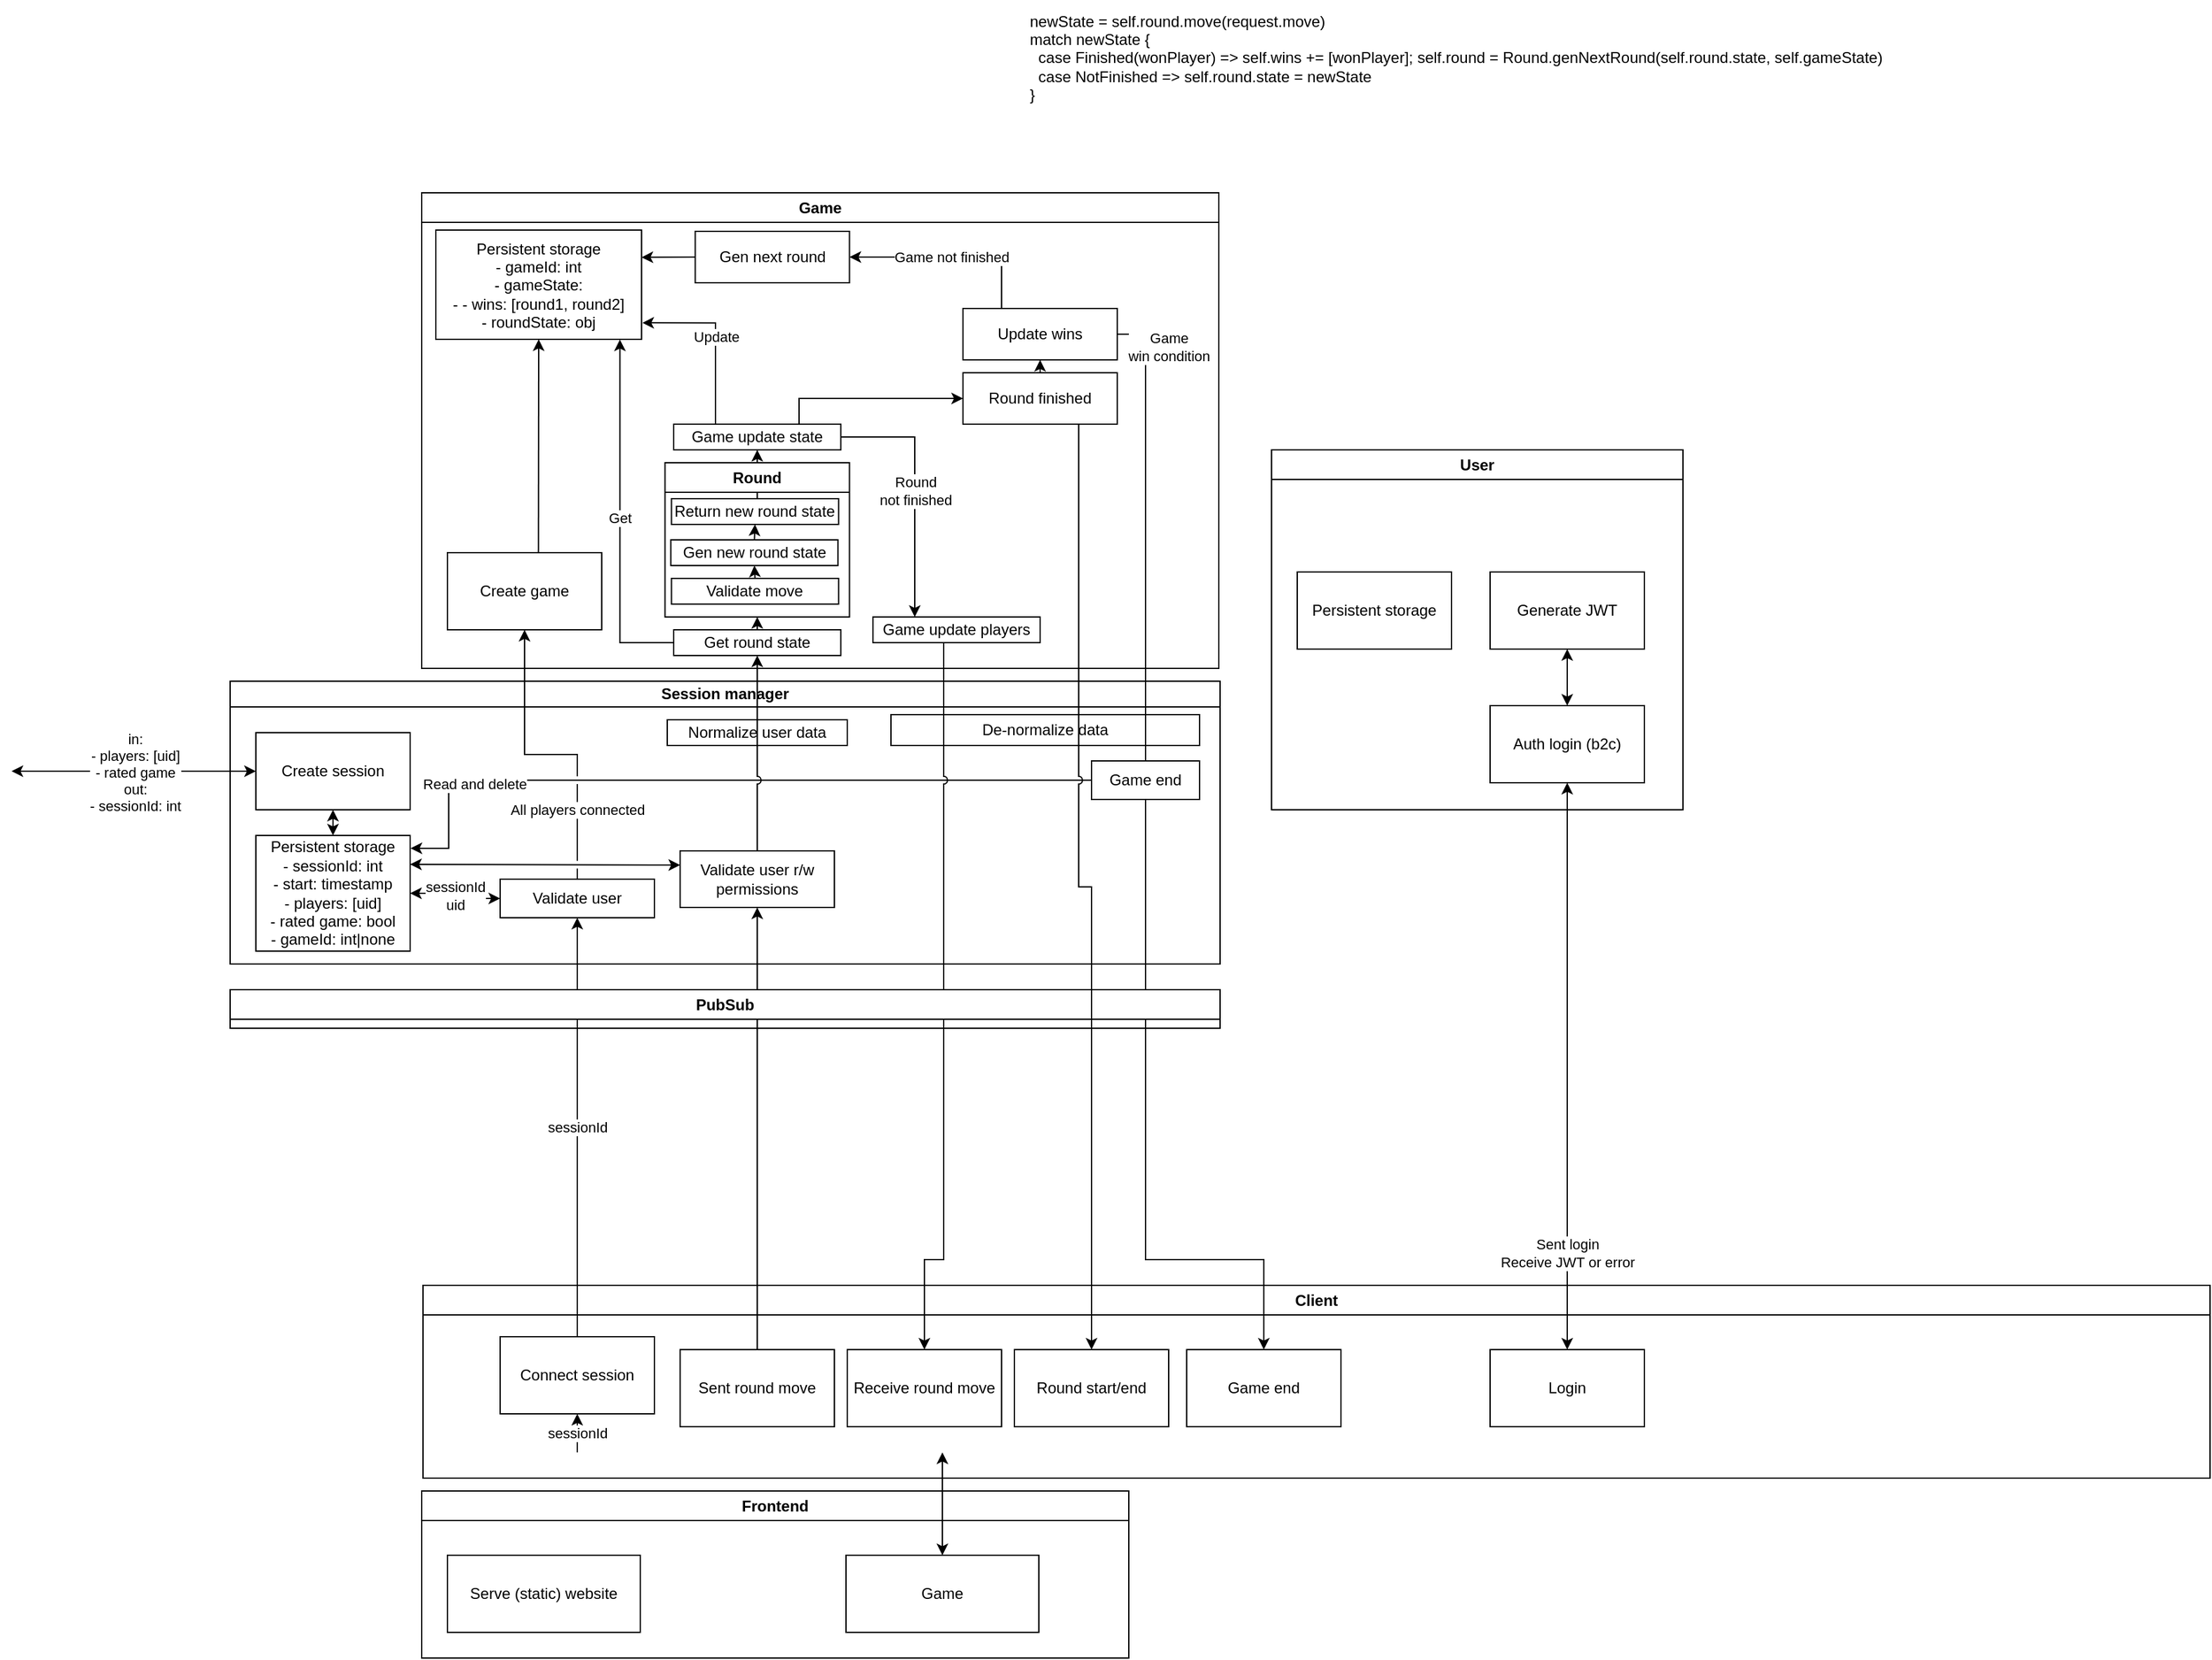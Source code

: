 <mxfile version="21.0.8" type="device" pages="2"><diagram name="Architecture" id="4njXU63H5k00A4zC2ajB"><mxGraphModel dx="2595" dy="1199" grid="1" gridSize="10" guides="1" tooltips="1" connect="1" arrows="1" fold="1" page="1" pageScale="1" pageWidth="827" pageHeight="1169" math="0" shadow="0"><root><mxCell id="0"/><mxCell id="1" parent="0"/><mxCell id="Li8-Jhk1Qn_xNT_o2mBD-4" value="Game" style="swimlane;whiteSpace=wrap;html=1;" parent="1" vertex="1"><mxGeometry x="189" y="490" width="620" height="370" as="geometry"/></mxCell><mxCell id="Li8-Jhk1Qn_xNT_o2mBD-60" value="Persistent&amp;nbsp;storage&lt;br&gt;- gameId: int&lt;br&gt;- gameState:&lt;br&gt;- - wins: [round1, round2]&lt;br&gt;- roundState: obj" style="rounded=0;whiteSpace=wrap;html=1;" parent="Li8-Jhk1Qn_xNT_o2mBD-4" vertex="1"><mxGeometry x="11" y="29" width="160" height="85" as="geometry"/></mxCell><mxCell id="Li8-Jhk1Qn_xNT_o2mBD-115" style="edgeStyle=orthogonalEdgeStyle;rounded=0;jumpStyle=arc;orthogonalLoop=1;jettySize=auto;html=1;exitX=0.59;exitY=0.007;exitDx=0;exitDy=0;entryX=0.5;entryY=1;entryDx=0;entryDy=0;startArrow=none;startFill=0;endArrow=classic;endFill=1;exitPerimeter=0;" parent="Li8-Jhk1Qn_xNT_o2mBD-4" source="Li8-Jhk1Qn_xNT_o2mBD-86" target="Li8-Jhk1Qn_xNT_o2mBD-60" edge="1"><mxGeometry relative="1" as="geometry"/></mxCell><mxCell id="Li8-Jhk1Qn_xNT_o2mBD-86" value="Create game" style="rounded=0;whiteSpace=wrap;html=1;" parent="Li8-Jhk1Qn_xNT_o2mBD-4" vertex="1"><mxGeometry x="20" y="280" width="120" height="60" as="geometry"/></mxCell><mxCell id="Li8-Jhk1Qn_xNT_o2mBD-136" style="edgeStyle=orthogonalEdgeStyle;rounded=0;jumpStyle=arc;orthogonalLoop=1;jettySize=auto;html=1;exitX=0.5;exitY=0;exitDx=0;exitDy=0;entryX=0.5;entryY=1;entryDx=0;entryDy=0;startArrow=none;startFill=0;endArrow=classic;endFill=1;" parent="Li8-Jhk1Qn_xNT_o2mBD-4" source="Li8-Jhk1Qn_xNT_o2mBD-133" target="Li8-Jhk1Qn_xNT_o2mBD-135" edge="1"><mxGeometry relative="1" as="geometry"/></mxCell><mxCell id="Li8-Jhk1Qn_xNT_o2mBD-138" value="Round &lt;br&gt;not finished" style="edgeStyle=orthogonalEdgeStyle;rounded=0;jumpStyle=arc;orthogonalLoop=1;jettySize=auto;html=1;exitX=1;exitY=0.5;exitDx=0;exitDy=0;entryX=0.25;entryY=0;entryDx=0;entryDy=0;startArrow=none;startFill=0;endArrow=classic;endFill=1;" parent="Li8-Jhk1Qn_xNT_o2mBD-4" source="Li8-Jhk1Qn_xNT_o2mBD-135" target="Li8-Jhk1Qn_xNT_o2mBD-137" edge="1"><mxGeometry relative="1" as="geometry"/></mxCell><mxCell id="Li8-Jhk1Qn_xNT_o2mBD-150" value="Update" style="edgeStyle=orthogonalEdgeStyle;rounded=0;jumpStyle=arc;orthogonalLoop=1;jettySize=auto;html=1;exitX=0.25;exitY=0;exitDx=0;exitDy=0;entryX=1.004;entryY=0.849;entryDx=0;entryDy=0;entryPerimeter=0;startArrow=none;startFill=0;endArrow=classic;endFill=1;" parent="Li8-Jhk1Qn_xNT_o2mBD-4" source="Li8-Jhk1Qn_xNT_o2mBD-135" target="Li8-Jhk1Qn_xNT_o2mBD-60" edge="1"><mxGeometry relative="1" as="geometry"/></mxCell><mxCell id="Li8-Jhk1Qn_xNT_o2mBD-154" style="edgeStyle=orthogonalEdgeStyle;rounded=0;jumpStyle=arc;orthogonalLoop=1;jettySize=auto;html=1;exitX=0.75;exitY=0;exitDx=0;exitDy=0;startArrow=none;startFill=0;endArrow=classic;endFill=1;" parent="Li8-Jhk1Qn_xNT_o2mBD-4" source="Li8-Jhk1Qn_xNT_o2mBD-135" target="Li8-Jhk1Qn_xNT_o2mBD-153" edge="1"><mxGeometry relative="1" as="geometry"/></mxCell><mxCell id="Li8-Jhk1Qn_xNT_o2mBD-135" value="Game update state" style="rounded=0;whiteSpace=wrap;html=1;" parent="Li8-Jhk1Qn_xNT_o2mBD-4" vertex="1"><mxGeometry x="196" y="180" width="130" height="20" as="geometry"/></mxCell><mxCell id="Li8-Jhk1Qn_xNT_o2mBD-137" value="Game update players" style="rounded=0;whiteSpace=wrap;html=1;" parent="Li8-Jhk1Qn_xNT_o2mBD-4" vertex="1"><mxGeometry x="351" y="330" width="130" height="20" as="geometry"/></mxCell><mxCell id="Li8-Jhk1Qn_xNT_o2mBD-139" value="Round" style="swimlane;whiteSpace=wrap;html=1;" parent="Li8-Jhk1Qn_xNT_o2mBD-4" vertex="1"><mxGeometry x="189.25" y="210" width="143.5" height="120" as="geometry"/></mxCell><mxCell id="Li8-Jhk1Qn_xNT_o2mBD-133" value="Return new round state" style="rounded=0;whiteSpace=wrap;html=1;" parent="Li8-Jhk1Qn_xNT_o2mBD-139" vertex="1"><mxGeometry x="5" y="28" width="130" height="20" as="geometry"/></mxCell><mxCell id="Li8-Jhk1Qn_xNT_o2mBD-148" style="edgeStyle=orthogonalEdgeStyle;rounded=0;jumpStyle=arc;orthogonalLoop=1;jettySize=auto;html=1;exitX=0.5;exitY=0;exitDx=0;exitDy=0;entryX=0.5;entryY=1;entryDx=0;entryDy=0;startArrow=none;startFill=0;endArrow=classic;endFill=1;" parent="Li8-Jhk1Qn_xNT_o2mBD-139" source="Li8-Jhk1Qn_xNT_o2mBD-131" target="Li8-Jhk1Qn_xNT_o2mBD-146" edge="1"><mxGeometry relative="1" as="geometry"/></mxCell><mxCell id="Li8-Jhk1Qn_xNT_o2mBD-131" value="Validate move" style="rounded=0;whiteSpace=wrap;html=1;" parent="Li8-Jhk1Qn_xNT_o2mBD-139" vertex="1"><mxGeometry x="5" y="90" width="130" height="20" as="geometry"/></mxCell><mxCell id="Li8-Jhk1Qn_xNT_o2mBD-149" style="edgeStyle=orthogonalEdgeStyle;rounded=0;jumpStyle=arc;orthogonalLoop=1;jettySize=auto;html=1;exitX=0.5;exitY=0;exitDx=0;exitDy=0;entryX=0.5;entryY=1;entryDx=0;entryDy=0;startArrow=none;startFill=0;endArrow=classic;endFill=1;" parent="Li8-Jhk1Qn_xNT_o2mBD-139" source="Li8-Jhk1Qn_xNT_o2mBD-146" target="Li8-Jhk1Qn_xNT_o2mBD-133" edge="1"><mxGeometry relative="1" as="geometry"/></mxCell><mxCell id="Li8-Jhk1Qn_xNT_o2mBD-146" value="Gen new round state" style="rounded=0;whiteSpace=wrap;html=1;" parent="Li8-Jhk1Qn_xNT_o2mBD-139" vertex="1"><mxGeometry x="4.5" y="60" width="130" height="20" as="geometry"/></mxCell><mxCell id="Li8-Jhk1Qn_xNT_o2mBD-145" style="edgeStyle=orthogonalEdgeStyle;rounded=0;jumpStyle=arc;orthogonalLoop=1;jettySize=auto;html=1;exitX=0.5;exitY=0;exitDx=0;exitDy=0;entryX=0.5;entryY=1;entryDx=0;entryDy=0;startArrow=none;startFill=0;endArrow=classic;endFill=1;" parent="Li8-Jhk1Qn_xNT_o2mBD-4" source="Li8-Jhk1Qn_xNT_o2mBD-140" target="Li8-Jhk1Qn_xNT_o2mBD-139" edge="1"><mxGeometry relative="1" as="geometry"/></mxCell><mxCell id="Li8-Jhk1Qn_xNT_o2mBD-151" value="Get" style="edgeStyle=orthogonalEdgeStyle;rounded=0;jumpStyle=arc;orthogonalLoop=1;jettySize=auto;html=1;exitX=0;exitY=0.5;exitDx=0;exitDy=0;entryX=0.895;entryY=1.002;entryDx=0;entryDy=0;entryPerimeter=0;startArrow=none;startFill=0;endArrow=classic;endFill=1;" parent="Li8-Jhk1Qn_xNT_o2mBD-4" source="Li8-Jhk1Qn_xNT_o2mBD-140" target="Li8-Jhk1Qn_xNT_o2mBD-60" edge="1"><mxGeometry relative="1" as="geometry"/></mxCell><mxCell id="Li8-Jhk1Qn_xNT_o2mBD-140" value="Get round state" style="rounded=0;whiteSpace=wrap;html=1;" parent="Li8-Jhk1Qn_xNT_o2mBD-4" vertex="1"><mxGeometry x="196" y="340" width="130" height="20" as="geometry"/></mxCell><mxCell id="Li8-Jhk1Qn_xNT_o2mBD-156" style="edgeStyle=orthogonalEdgeStyle;rounded=0;jumpStyle=arc;orthogonalLoop=1;jettySize=auto;html=1;exitX=0.5;exitY=0;exitDx=0;exitDy=0;startArrow=none;startFill=0;endArrow=classic;endFill=1;" parent="Li8-Jhk1Qn_xNT_o2mBD-4" source="Li8-Jhk1Qn_xNT_o2mBD-153" target="Li8-Jhk1Qn_xNT_o2mBD-155" edge="1"><mxGeometry relative="1" as="geometry"/></mxCell><mxCell id="Li8-Jhk1Qn_xNT_o2mBD-153" value="Round finished" style="rounded=0;whiteSpace=wrap;html=1;" parent="Li8-Jhk1Qn_xNT_o2mBD-4" vertex="1"><mxGeometry x="421" y="140" width="120" height="40" as="geometry"/></mxCell><mxCell id="Li8-Jhk1Qn_xNT_o2mBD-157" style="edgeStyle=orthogonalEdgeStyle;rounded=0;jumpStyle=arc;orthogonalLoop=1;jettySize=auto;html=1;exitX=0;exitY=0.5;exitDx=0;exitDy=0;entryX=1;entryY=0.25;entryDx=0;entryDy=0;startArrow=none;startFill=0;endArrow=classic;endFill=1;" parent="Li8-Jhk1Qn_xNT_o2mBD-4" source="Li8-Jhk1Qn_xNT_o2mBD-160" target="Li8-Jhk1Qn_xNT_o2mBD-60" edge="1"><mxGeometry relative="1" as="geometry"/></mxCell><mxCell id="Li8-Jhk1Qn_xNT_o2mBD-161" value="Game not finished" style="edgeStyle=orthogonalEdgeStyle;rounded=0;jumpStyle=arc;orthogonalLoop=1;jettySize=auto;html=1;exitX=0.25;exitY=0;exitDx=0;exitDy=0;entryX=1;entryY=0.5;entryDx=0;entryDy=0;startArrow=none;startFill=0;endArrow=classic;endFill=1;" parent="Li8-Jhk1Qn_xNT_o2mBD-4" source="Li8-Jhk1Qn_xNT_o2mBD-155" target="Li8-Jhk1Qn_xNT_o2mBD-160" edge="1"><mxGeometry relative="1" as="geometry"/></mxCell><mxCell id="Li8-Jhk1Qn_xNT_o2mBD-155" value="Update wins" style="rounded=0;whiteSpace=wrap;html=1;" parent="Li8-Jhk1Qn_xNT_o2mBD-4" vertex="1"><mxGeometry x="421" y="90" width="120" height="40" as="geometry"/></mxCell><mxCell id="Li8-Jhk1Qn_xNT_o2mBD-160" value="Gen next round" style="rounded=0;whiteSpace=wrap;html=1;" parent="Li8-Jhk1Qn_xNT_o2mBD-4" vertex="1"><mxGeometry x="212.75" y="30" width="120" height="40" as="geometry"/></mxCell><mxCell id="Li8-Jhk1Qn_xNT_o2mBD-20" value="Client" style="swimlane;whiteSpace=wrap;html=1;" parent="1" vertex="1"><mxGeometry x="190" y="1340" width="1390" height="150" as="geometry"/></mxCell><mxCell id="Li8-Jhk1Qn_xNT_o2mBD-10" value="Connect session" style="rounded=0;whiteSpace=wrap;html=1;" parent="Li8-Jhk1Qn_xNT_o2mBD-20" vertex="1"><mxGeometry x="60" y="40" width="120" height="60" as="geometry"/></mxCell><mxCell id="Li8-Jhk1Qn_xNT_o2mBD-12" value="Sent round move" style="rounded=0;whiteSpace=wrap;html=1;" parent="Li8-Jhk1Qn_xNT_o2mBD-20" vertex="1"><mxGeometry x="200" y="50" width="120" height="60" as="geometry"/></mxCell><mxCell id="Li8-Jhk1Qn_xNT_o2mBD-16" value="Round start/end" style="rounded=0;whiteSpace=wrap;html=1;" parent="Li8-Jhk1Qn_xNT_o2mBD-20" vertex="1"><mxGeometry x="460" y="50" width="120" height="60" as="geometry"/></mxCell><mxCell id="Li8-Jhk1Qn_xNT_o2mBD-17" value="Game end" style="rounded=0;whiteSpace=wrap;html=1;" parent="Li8-Jhk1Qn_xNT_o2mBD-20" vertex="1"><mxGeometry x="594" y="50" width="120" height="60" as="geometry"/></mxCell><mxCell id="Li8-Jhk1Qn_xNT_o2mBD-44" value="Login" style="rounded=0;whiteSpace=wrap;html=1;" parent="Li8-Jhk1Qn_xNT_o2mBD-20" vertex="1"><mxGeometry x="830" y="50" width="120" height="60" as="geometry"/></mxCell><mxCell id="Li8-Jhk1Qn_xNT_o2mBD-96" value="sessionId" style="edgeStyle=orthogonalEdgeStyle;rounded=0;jumpStyle=gap;orthogonalLoop=1;jettySize=auto;html=1;exitX=0.5;exitY=0;exitDx=0;exitDy=0;entryX=0.5;entryY=1;entryDx=0;entryDy=0;startArrow=none;startFill=0;endArrow=classic;endFill=1;" parent="Li8-Jhk1Qn_xNT_o2mBD-20" target="Li8-Jhk1Qn_xNT_o2mBD-10" edge="1"><mxGeometry relative="1" as="geometry"><mxPoint x="120" y="130" as="sourcePoint"/></mxGeometry></mxCell><mxCell id="Li8-Jhk1Qn_xNT_o2mBD-111" value="Receive round move" style="rounded=0;whiteSpace=wrap;html=1;" parent="Li8-Jhk1Qn_xNT_o2mBD-20" vertex="1"><mxGeometry x="330" y="50" width="120" height="60" as="geometry"/></mxCell><mxCell id="Li8-Jhk1Qn_xNT_o2mBD-42" value="User" style="swimlane;whiteSpace=wrap;html=1;" parent="1" vertex="1"><mxGeometry x="850" y="690" width="320" height="280" as="geometry"/></mxCell><mxCell id="Li8-Jhk1Qn_xNT_o2mBD-43" value="Generate JWT" style="rounded=0;whiteSpace=wrap;html=1;" parent="Li8-Jhk1Qn_xNT_o2mBD-42" vertex="1"><mxGeometry x="170" y="95" width="120" height="60" as="geometry"/></mxCell><mxCell id="Li8-Jhk1Qn_xNT_o2mBD-47" style="edgeStyle=orthogonalEdgeStyle;rounded=0;jumpStyle=arc;orthogonalLoop=1;jettySize=auto;html=1;exitX=0.5;exitY=0;exitDx=0;exitDy=0;startArrow=classic;startFill=1;endArrow=classic;endFill=1;" parent="Li8-Jhk1Qn_xNT_o2mBD-42" source="Li8-Jhk1Qn_xNT_o2mBD-46" target="Li8-Jhk1Qn_xNT_o2mBD-43" edge="1"><mxGeometry relative="1" as="geometry"/></mxCell><mxCell id="Li8-Jhk1Qn_xNT_o2mBD-46" value="Auth login (b2c)" style="rounded=0;whiteSpace=wrap;html=1;" parent="Li8-Jhk1Qn_xNT_o2mBD-42" vertex="1"><mxGeometry x="170" y="199" width="120" height="60" as="geometry"/></mxCell><mxCell id="Li8-Jhk1Qn_xNT_o2mBD-48" value="Persistent storage" style="rounded=0;whiteSpace=wrap;html=1;" parent="Li8-Jhk1Qn_xNT_o2mBD-42" vertex="1"><mxGeometry x="20" y="95" width="120" height="60" as="geometry"/></mxCell><mxCell id="Li8-Jhk1Qn_xNT_o2mBD-45" value="Sent login&lt;br&gt;Receive JWT or error" style="edgeStyle=orthogonalEdgeStyle;rounded=0;jumpStyle=arc;orthogonalLoop=1;jettySize=auto;html=1;startArrow=classic;startFill=1;endArrow=classic;endFill=1;" parent="1" source="Li8-Jhk1Qn_xNT_o2mBD-44" target="Li8-Jhk1Qn_xNT_o2mBD-46" edge="1"><mxGeometry x="-0.653" relative="1" as="geometry"><mxPoint x="1450" y="830" as="targetPoint"/><mxPoint y="1" as="offset"/></mxGeometry></mxCell><mxCell id="Li8-Jhk1Qn_xNT_o2mBD-56" value="Frontend" style="swimlane;whiteSpace=wrap;html=1;" parent="1" vertex="1"><mxGeometry x="189" y="1500" width="550" height="130" as="geometry"/></mxCell><mxCell id="Li8-Jhk1Qn_xNT_o2mBD-57" value="Serve (static) website" style="rounded=0;whiteSpace=wrap;html=1;" parent="Li8-Jhk1Qn_xNT_o2mBD-56" vertex="1"><mxGeometry x="20" y="50" width="150" height="60" as="geometry"/></mxCell><mxCell id="Li8-Jhk1Qn_xNT_o2mBD-59" style="edgeStyle=orthogonalEdgeStyle;rounded=0;jumpStyle=arc;orthogonalLoop=1;jettySize=auto;html=1;exitX=0.5;exitY=0;exitDx=0;exitDy=0;startArrow=classic;startFill=1;endArrow=classic;endFill=1;" parent="Li8-Jhk1Qn_xNT_o2mBD-56" source="Li8-Jhk1Qn_xNT_o2mBD-58" edge="1"><mxGeometry relative="1" as="geometry"><mxPoint x="405" y="-30" as="targetPoint"/></mxGeometry></mxCell><mxCell id="Li8-Jhk1Qn_xNT_o2mBD-58" value="Game" style="rounded=0;whiteSpace=wrap;html=1;" parent="Li8-Jhk1Qn_xNT_o2mBD-56" vertex="1"><mxGeometry x="330" y="50" width="150" height="60" as="geometry"/></mxCell><mxCell id="Li8-Jhk1Qn_xNT_o2mBD-70" value="in:&lt;br&gt;- players: [uid]&lt;br&gt;- rated game&lt;br&gt;out: &lt;br&gt;- sessionId: int" style="edgeStyle=orthogonalEdgeStyle;rounded=0;jumpStyle=gap;orthogonalLoop=1;jettySize=auto;html=1;exitX=1;exitY=0.5;exitDx=0;exitDy=0;startArrow=classic;startFill=1;endArrow=classic;endFill=1;" parent="1" target="Li8-Jhk1Qn_xNT_o2mBD-90" edge="1"><mxGeometry relative="1" as="geometry"><mxPoint x="-10" y="990" as="targetPoint"/><mxPoint x="-130" y="940" as="sourcePoint"/></mxGeometry></mxCell><mxCell id="Li8-Jhk1Qn_xNT_o2mBD-80" value="Session manager" style="swimlane;whiteSpace=wrap;html=1;startSize=20;" parent="1" vertex="1"><mxGeometry x="40" y="870" width="770" height="220" as="geometry"/></mxCell><mxCell id="Li8-Jhk1Qn_xNT_o2mBD-38" value="Persistent&amp;nbsp;storage&lt;br&gt;- sessionId: int&lt;br&gt;- start: timestamp&lt;br&gt;- players: [uid]&lt;br&gt;- rated game: bool&lt;br&gt;- gameId: int|none" style="rounded=0;whiteSpace=wrap;html=1;" parent="Li8-Jhk1Qn_xNT_o2mBD-80" vertex="1"><mxGeometry x="20" y="120" width="120" height="90" as="geometry"/></mxCell><mxCell id="Li8-Jhk1Qn_xNT_o2mBD-91" style="edgeStyle=orthogonalEdgeStyle;rounded=0;jumpStyle=gap;orthogonalLoop=1;jettySize=auto;html=1;exitX=0.5;exitY=1;exitDx=0;exitDy=0;entryX=0.5;entryY=0;entryDx=0;entryDy=0;startArrow=classic;startFill=1;endArrow=classic;endFill=1;" parent="Li8-Jhk1Qn_xNT_o2mBD-80" source="Li8-Jhk1Qn_xNT_o2mBD-90" target="Li8-Jhk1Qn_xNT_o2mBD-38" edge="1"><mxGeometry relative="1" as="geometry"/></mxCell><mxCell id="Li8-Jhk1Qn_xNT_o2mBD-90" value="Create session" style="rounded=0;whiteSpace=wrap;html=1;" parent="Li8-Jhk1Qn_xNT_o2mBD-80" vertex="1"><mxGeometry x="20" y="40" width="120" height="60" as="geometry"/></mxCell><mxCell id="Li8-Jhk1Qn_xNT_o2mBD-105" value="Validate user" style="rounded=0;whiteSpace=wrap;html=1;" parent="Li8-Jhk1Qn_xNT_o2mBD-80" vertex="1"><mxGeometry x="210" y="154" width="120" height="30" as="geometry"/></mxCell><mxCell id="Li8-Jhk1Qn_xNT_o2mBD-39" value="sessionId&lt;br&gt;uid" style="edgeStyle=orthogonalEdgeStyle;rounded=0;jumpStyle=arc;orthogonalLoop=1;jettySize=auto;html=1;startArrow=classic;startFill=1;endArrow=classic;endFill=1;exitX=0;exitY=0.5;exitDx=0;exitDy=0;" parent="Li8-Jhk1Qn_xNT_o2mBD-80" source="Li8-Jhk1Qn_xNT_o2mBD-105" target="Li8-Jhk1Qn_xNT_o2mBD-38" edge="1"><mxGeometry relative="1" as="geometry"><mxPoint x="150" y="230" as="sourcePoint"/></mxGeometry></mxCell><mxCell id="Li8-Jhk1Qn_xNT_o2mBD-118" style="edgeStyle=orthogonalEdgeStyle;rounded=0;jumpStyle=arc;orthogonalLoop=1;jettySize=auto;html=1;exitX=0;exitY=0.25;exitDx=0;exitDy=0;entryX=1;entryY=0.25;entryDx=0;entryDy=0;startArrow=classic;startFill=1;endArrow=classic;endFill=1;" parent="Li8-Jhk1Qn_xNT_o2mBD-80" source="Li8-Jhk1Qn_xNT_o2mBD-107" target="Li8-Jhk1Qn_xNT_o2mBD-38" edge="1"><mxGeometry relative="1" as="geometry"/></mxCell><mxCell id="Li8-Jhk1Qn_xNT_o2mBD-107" value="Validate user r/w permissions" style="rounded=0;whiteSpace=wrap;html=1;" parent="Li8-Jhk1Qn_xNT_o2mBD-80" vertex="1"><mxGeometry x="350" y="132" width="120" height="44" as="geometry"/></mxCell><mxCell id="Li8-Jhk1Qn_xNT_o2mBD-162" value="Read and delete" style="edgeStyle=orthogonalEdgeStyle;rounded=0;jumpStyle=arc;orthogonalLoop=1;jettySize=auto;html=1;exitX=0;exitY=0.5;exitDx=0;exitDy=0;entryX=1.003;entryY=0.111;entryDx=0;entryDy=0;entryPerimeter=0;startArrow=none;startFill=0;endArrow=classic;endFill=1;" parent="Li8-Jhk1Qn_xNT_o2mBD-80" source="Li8-Jhk1Qn_xNT_o2mBD-93" target="Li8-Jhk1Qn_xNT_o2mBD-38" edge="1"><mxGeometry x="0.648" y="3" relative="1" as="geometry"><Array as="points"><mxPoint x="170" y="77"/><mxPoint x="170" y="130"/></Array><mxPoint as="offset"/></mxGeometry></mxCell><mxCell id="Li8-Jhk1Qn_xNT_o2mBD-93" value="Game end" style="rounded=0;whiteSpace=wrap;html=1;" parent="Li8-Jhk1Qn_xNT_o2mBD-80" vertex="1"><mxGeometry x="670" y="62" width="84" height="30" as="geometry"/></mxCell><mxCell id="Li8-Jhk1Qn_xNT_o2mBD-112" value="De-normalize data" style="rounded=0;whiteSpace=wrap;html=1;" parent="Li8-Jhk1Qn_xNT_o2mBD-80" vertex="1"><mxGeometry x="514" y="26" width="240" height="24" as="geometry"/></mxCell><mxCell id="Li8-Jhk1Qn_xNT_o2mBD-100" value="Normalize user data" style="rounded=0;whiteSpace=wrap;html=1;" parent="Li8-Jhk1Qn_xNT_o2mBD-80" vertex="1"><mxGeometry x="340" y="30" width="140" height="20" as="geometry"/></mxCell><mxCell id="Li8-Jhk1Qn_xNT_o2mBD-89" value="" style="edgeStyle=orthogonalEdgeStyle;rounded=0;jumpStyle=gap;orthogonalLoop=1;jettySize=auto;html=1;exitX=0.5;exitY=1;exitDx=0;exitDy=0;entryX=0.5;entryY=0;entryDx=0;entryDy=0;startArrow=none;startFill=0;endArrow=classic;endFill=1;" parent="1" source="Li8-Jhk1Qn_xNT_o2mBD-93" target="Li8-Jhk1Qn_xNT_o2mBD-17" edge="1"><mxGeometry x="-0.786" y="5" relative="1" as="geometry"><Array as="points"><mxPoint x="752" y="1320"/><mxPoint x="844" y="1320"/></Array><mxPoint as="offset"/></mxGeometry></mxCell><mxCell id="Li8-Jhk1Qn_xNT_o2mBD-94" value="Game&lt;br&gt;win condition" style="edgeStyle=orthogonalEdgeStyle;rounded=0;jumpStyle=gap;orthogonalLoop=1;jettySize=auto;html=1;entryX=0.5;entryY=0;entryDx=0;entryDy=0;startArrow=none;startFill=0;endArrow=none;endFill=1;exitX=1;exitY=0.5;exitDx=0;exitDy=0;" parent="1" source="Li8-Jhk1Qn_xNT_o2mBD-155" target="Li8-Jhk1Qn_xNT_o2mBD-93" edge="1"><mxGeometry x="-0.819" y="18" relative="1" as="geometry"><mxPoint x="760" y="680" as="sourcePoint"/><mxPoint x="725" y="1230" as="targetPoint"/><mxPoint as="offset"/></mxGeometry></mxCell><mxCell id="Li8-Jhk1Qn_xNT_o2mBD-97" value="sessionId" style="edgeStyle=orthogonalEdgeStyle;rounded=0;jumpStyle=gap;orthogonalLoop=1;jettySize=auto;html=1;exitX=0.5;exitY=0;exitDx=0;exitDy=0;startArrow=none;startFill=0;endArrow=classic;endFill=1;entryX=0.5;entryY=1;entryDx=0;entryDy=0;" parent="1" source="Li8-Jhk1Qn_xNT_o2mBD-10" target="Li8-Jhk1Qn_xNT_o2mBD-105" edge="1"><mxGeometry relative="1" as="geometry"><mxPoint x="310" y="1210" as="targetPoint"/><Array as="points"/></mxGeometry></mxCell><mxCell id="Li8-Jhk1Qn_xNT_o2mBD-110" style="edgeStyle=orthogonalEdgeStyle;rounded=0;jumpStyle=arc;orthogonalLoop=1;jettySize=auto;html=1;exitX=0.5;exitY=0;exitDx=0;exitDy=0;entryX=0.5;entryY=1;entryDx=0;entryDy=0;startArrow=none;startFill=0;endArrow=classic;endFill=1;" parent="1" source="Li8-Jhk1Qn_xNT_o2mBD-12" target="Li8-Jhk1Qn_xNT_o2mBD-107" edge="1"><mxGeometry relative="1" as="geometry"/></mxCell><mxCell id="Li8-Jhk1Qn_xNT_o2mBD-113" style="edgeStyle=orthogonalEdgeStyle;rounded=0;jumpStyle=arc;orthogonalLoop=1;jettySize=auto;html=1;entryX=0.5;entryY=0;entryDx=0;entryDy=0;startArrow=none;startFill=0;endArrow=classic;endFill=1;" parent="1" source="Li8-Jhk1Qn_xNT_o2mBD-137" target="Li8-Jhk1Qn_xNT_o2mBD-111" edge="1"><mxGeometry relative="1" as="geometry"><Array as="points"><mxPoint x="595" y="1320"/><mxPoint x="580" y="1320"/></Array></mxGeometry></mxCell><mxCell id="Li8-Jhk1Qn_xNT_o2mBD-104" value="PubSub" style="swimlane;whiteSpace=wrap;html=1;" parent="1" vertex="1" collapsed="1"><mxGeometry x="40" y="1110" width="770" height="30" as="geometry"><mxRectangle x="40" y="1110" width="770" height="120" as="alternateBounds"/></mxGeometry></mxCell><mxCell id="Li8-Jhk1Qn_xNT_o2mBD-121" value="&lt;span style=&quot;color: rgb(0, 0, 0); font-family: Helvetica; font-size: 11px; font-style: normal; font-variant-ligatures: normal; font-variant-caps: normal; font-weight: 400; letter-spacing: normal; orphans: 2; text-align: center; text-indent: 0px; text-transform: none; widows: 2; word-spacing: 0px; -webkit-text-stroke-width: 0px; background-color: rgb(255, 255, 255); text-decoration-thickness: initial; text-decoration-style: initial; text-decoration-color: initial; float: none; display: inline !important;&quot;&gt;All players connected&lt;/span&gt;" style="edgeStyle=orthogonalEdgeStyle;rounded=0;jumpStyle=gap;orthogonalLoop=1;jettySize=auto;html=1;startArrow=none;startFill=0;endArrow=classic;endFill=1;exitX=0.5;exitY=0;exitDx=0;exitDy=0;entryX=0.5;entryY=1;entryDx=0;entryDy=0;" parent="1" source="Li8-Jhk1Qn_xNT_o2mBD-105" target="Li8-Jhk1Qn_xNT_o2mBD-86" edge="1"><mxGeometry x="-0.538" relative="1" as="geometry"><mxPoint x="310" y="1024" as="sourcePoint"/><mxPoint x="310" y="970" as="targetPoint"/><mxPoint as="offset"/></mxGeometry></mxCell><mxCell id="Li8-Jhk1Qn_xNT_o2mBD-143" style="edgeStyle=orthogonalEdgeStyle;rounded=0;jumpStyle=arc;orthogonalLoop=1;jettySize=auto;html=1;exitX=0.5;exitY=0;exitDx=0;exitDy=0;entryX=0.5;entryY=1;entryDx=0;entryDy=0;startArrow=none;startFill=0;endArrow=classic;endFill=1;" parent="1" source="Li8-Jhk1Qn_xNT_o2mBD-107" target="Li8-Jhk1Qn_xNT_o2mBD-140" edge="1"><mxGeometry relative="1" as="geometry"/></mxCell><mxCell id="Li8-Jhk1Qn_xNT_o2mBD-158" style="edgeStyle=orthogonalEdgeStyle;rounded=0;jumpStyle=arc;orthogonalLoop=1;jettySize=auto;html=1;exitX=0.75;exitY=1;exitDx=0;exitDy=0;entryX=0.5;entryY=0;entryDx=0;entryDy=0;startArrow=none;startFill=0;endArrow=classic;endFill=1;" parent="1" source="Li8-Jhk1Qn_xNT_o2mBD-153" target="Li8-Jhk1Qn_xNT_o2mBD-16" edge="1"><mxGeometry relative="1" as="geometry"><Array as="points"><mxPoint x="700" y="1030"/><mxPoint x="710" y="1030"/></Array></mxGeometry></mxCell><mxCell id="Li8-Jhk1Qn_xNT_o2mBD-159" value="&lt;div&gt;newState = self.round.move(request.move)&lt;/div&gt;&lt;div&gt;match newState {&lt;/div&gt;&lt;div&gt;&amp;nbsp; case Finished(wonPlayer) =&amp;gt; self.wins += [wonPlayer]; self.round = Round.genNextRound(self.round.state, self.gameState)&lt;br&gt;&amp;nbsp; case NotFinished =&amp;gt; self.round.state = newState&lt;/div&gt;&lt;div&gt;}&lt;/div&gt;" style="text;html=1;align=left;verticalAlign=middle;resizable=0;points=[];autosize=1;strokeColor=none;fillColor=none;" parent="1" vertex="1"><mxGeometry x="660" y="340" width="690" height="90" as="geometry"/></mxCell></root></mxGraphModel></diagram><diagram name="High over architecture" id="qRtUb0yCF8G_EVDfVUt_"><mxGraphModel dx="2899" dy="1158" grid="1" gridSize="10" guides="1" tooltips="1" connect="1" arrows="1" fold="1" page="1" pageScale="1" pageWidth="827" pageHeight="1169" math="0" shadow="0"><root><mxCell id="kZW1RSltGUZ0QM8nrcDc-0"/><mxCell id="kZW1RSltGUZ0QM8nrcDc-1" parent="kZW1RSltGUZ0QM8nrcDc-0"/><mxCell id="t4s3xEfZJS4reVMvMLH5-0" value="Game" style="rounded=0;whiteSpace=wrap;html=1;" vertex="1" parent="kZW1RSltGUZ0QM8nrcDc-1"><mxGeometry x="-558" y="170" width="135" height="100" as="geometry"/></mxCell><mxCell id="t4s3xEfZJS4reVMvMLH5-1" value="Round" style="rounded=0;whiteSpace=wrap;html=1;" vertex="1" parent="kZW1RSltGUZ0QM8nrcDc-1"><mxGeometry x="-558" y="230" width="100" height="40" as="geometry"/></mxCell><mxCell id="dFEpD8zKwHcM-HFzzjkR-4" value="" style="edgeStyle=orthogonalEdgeStyle;rounded=0;orthogonalLoop=1;jettySize=auto;html=1;startArrow=classic;startFill=1;" edge="1" parent="kZW1RSltGUZ0QM8nrcDc-1" source="t4s3xEfZJS4reVMvMLH5-2" target="t4s3xEfZJS4reVMvMLH5-4"><mxGeometry relative="1" as="geometry"/></mxCell><mxCell id="BZFUc4egZlU9iDn-Ky8m-1" value="" style="edgeStyle=orthogonalEdgeStyle;rounded=0;orthogonalLoop=1;jettySize=auto;html=1;startArrow=classic;startFill=1;" edge="1" parent="kZW1RSltGUZ0QM8nrcDc-1" source="t4s3xEfZJS4reVMvMLH5-2" target="t4s3xEfZJS4reVMvMLH5-0"><mxGeometry relative="1" as="geometry"/></mxCell><mxCell id="t4s3xEfZJS4reVMvMLH5-2" value="Session manager" style="rounded=0;whiteSpace=wrap;html=1;" vertex="1" parent="kZW1RSltGUZ0QM8nrcDc-1"><mxGeometry x="-550" y="300" width="120" height="60" as="geometry"/></mxCell><mxCell id="dFEpD8zKwHcM-HFzzjkR-0" style="edgeStyle=orthogonalEdgeStyle;rounded=0;orthogonalLoop=1;jettySize=auto;html=1;exitX=0.5;exitY=1;exitDx=0;exitDy=0;entryX=0;entryY=0.5;entryDx=0;entryDy=0;startArrow=classic;startFill=1;" edge="1" parent="kZW1RSltGUZ0QM8nrcDc-1" source="t4s3xEfZJS4reVMvMLH5-3" target="t4s3xEfZJS4reVMvMLH5-7"><mxGeometry relative="1" as="geometry"/></mxCell><mxCell id="ioMOCXROF-78Vf1m64wD-0" value="" style="edgeStyle=orthogonalEdgeStyle;rounded=0;orthogonalLoop=1;jettySize=auto;html=1;startArrow=classic;startFill=1;" edge="1" parent="kZW1RSltGUZ0QM8nrcDc-1" source="t4s3xEfZJS4reVMvMLH5-3" target="t4s3xEfZJS4reVMvMLH5-2"><mxGeometry relative="1" as="geometry"/></mxCell><mxCell id="t4s3xEfZJS4reVMvMLH5-3" value="Match making" style="rounded=0;whiteSpace=wrap;html=1;" vertex="1" parent="kZW1RSltGUZ0QM8nrcDc-1"><mxGeometry x="-700" y="300" width="120" height="60" as="geometry"/></mxCell><mxCell id="BZFUc4egZlU9iDn-Ky8m-0" value="" style="edgeStyle=orthogonalEdgeStyle;rounded=0;orthogonalLoop=1;jettySize=auto;html=1;startArrow=classic;startFill=1;" edge="1" parent="kZW1RSltGUZ0QM8nrcDc-1" source="t4s3xEfZJS4reVMvMLH5-4" target="t4s3xEfZJS4reVMvMLH5-5"><mxGeometry relative="1" as="geometry"/></mxCell><mxCell id="t4s3xEfZJS4reVMvMLH5-4" value="Game history" style="rounded=0;whiteSpace=wrap;html=1;" vertex="1" parent="kZW1RSltGUZ0QM8nrcDc-1"><mxGeometry x="-400" y="300" width="120" height="60" as="geometry"/></mxCell><mxCell id="t4s3xEfZJS4reVMvMLH5-5" value="User" style="rounded=0;whiteSpace=wrap;html=1;" vertex="1" parent="kZW1RSltGUZ0QM8nrcDc-1"><mxGeometry x="-250" y="300" width="120" height="60" as="geometry"/></mxCell><mxCell id="dFEpD8zKwHcM-HFzzjkR-2" style="edgeStyle=orthogonalEdgeStyle;rounded=0;orthogonalLoop=1;jettySize=auto;html=1;exitX=0.5;exitY=0;exitDx=0;exitDy=0;entryX=0.5;entryY=1;entryDx=0;entryDy=0;startArrow=classic;startFill=1;" edge="1" parent="kZW1RSltGUZ0QM8nrcDc-1" source="t4s3xEfZJS4reVMvMLH5-6" target="t4s3xEfZJS4reVMvMLH5-2"><mxGeometry relative="1" as="geometry"/></mxCell><mxCell id="t4s3xEfZJS4reVMvMLH5-6" value="Websocket gateway" style="rounded=0;whiteSpace=wrap;html=1;" vertex="1" parent="kZW1RSltGUZ0QM8nrcDc-1"><mxGeometry x="-550" y="390" width="120" height="60" as="geometry"/></mxCell><mxCell id="dFEpD8zKwHcM-HFzzjkR-1" value="Websocket" style="edgeStyle=orthogonalEdgeStyle;rounded=0;orthogonalLoop=1;jettySize=auto;html=1;exitX=0.5;exitY=0;exitDx=0;exitDy=0;entryX=0.5;entryY=1;entryDx=0;entryDy=0;startArrow=classic;startFill=1;" edge="1" parent="kZW1RSltGUZ0QM8nrcDc-1" source="t4s3xEfZJS4reVMvMLH5-7" target="t4s3xEfZJS4reVMvMLH5-6"><mxGeometry relative="1" as="geometry"/></mxCell><mxCell id="Js8vkH4guX5eI9CyNGdF-0" style="edgeStyle=orthogonalEdgeStyle;rounded=0;orthogonalLoop=1;jettySize=auto;html=1;exitX=1;exitY=0.5;exitDx=0;exitDy=0;entryX=0.5;entryY=1;entryDx=0;entryDy=0;startArrow=classic;startFill=1;" edge="1" parent="kZW1RSltGUZ0QM8nrcDc-1" source="t4s3xEfZJS4reVMvMLH5-7" target="t4s3xEfZJS4reVMvMLH5-4"><mxGeometry relative="1" as="geometry"/></mxCell><mxCell id="Js8vkH4guX5eI9CyNGdF-1" style="edgeStyle=orthogonalEdgeStyle;rounded=0;orthogonalLoop=1;jettySize=auto;html=1;exitX=1;exitY=0.5;exitDx=0;exitDy=0;entryX=0.5;entryY=1;entryDx=0;entryDy=0;startArrow=classic;startFill=1;" edge="1" parent="kZW1RSltGUZ0QM8nrcDc-1" source="t4s3xEfZJS4reVMvMLH5-7" target="t4s3xEfZJS4reVMvMLH5-5"><mxGeometry relative="1" as="geometry"/></mxCell><mxCell id="t4s3xEfZJS4reVMvMLH5-7" value="Client" style="rounded=0;whiteSpace=wrap;html=1;" vertex="1" parent="kZW1RSltGUZ0QM8nrcDc-1"><mxGeometry x="-550" y="480" width="120" height="60" as="geometry"/></mxCell><mxCell id="dFEpD8zKwHcM-HFzzjkR-3" style="edgeStyle=orthogonalEdgeStyle;rounded=0;orthogonalLoop=1;jettySize=auto;html=1;exitX=0.5;exitY=0;exitDx=0;exitDy=0;entryX=0.5;entryY=1;entryDx=0;entryDy=0;startArrow=classic;startFill=1;" edge="1" parent="kZW1RSltGUZ0QM8nrcDc-1" source="t4s3xEfZJS4reVMvMLH5-8" target="t4s3xEfZJS4reVMvMLH5-7"><mxGeometry relative="1" as="geometry"/></mxCell><mxCell id="t4s3xEfZJS4reVMvMLH5-8" value="Frontend" style="rounded=0;whiteSpace=wrap;html=1;" vertex="1" parent="kZW1RSltGUZ0QM8nrcDc-1"><mxGeometry x="-550" y="570" width="120" height="60" as="geometry"/></mxCell></root></mxGraphModel></diagram></mxfile>